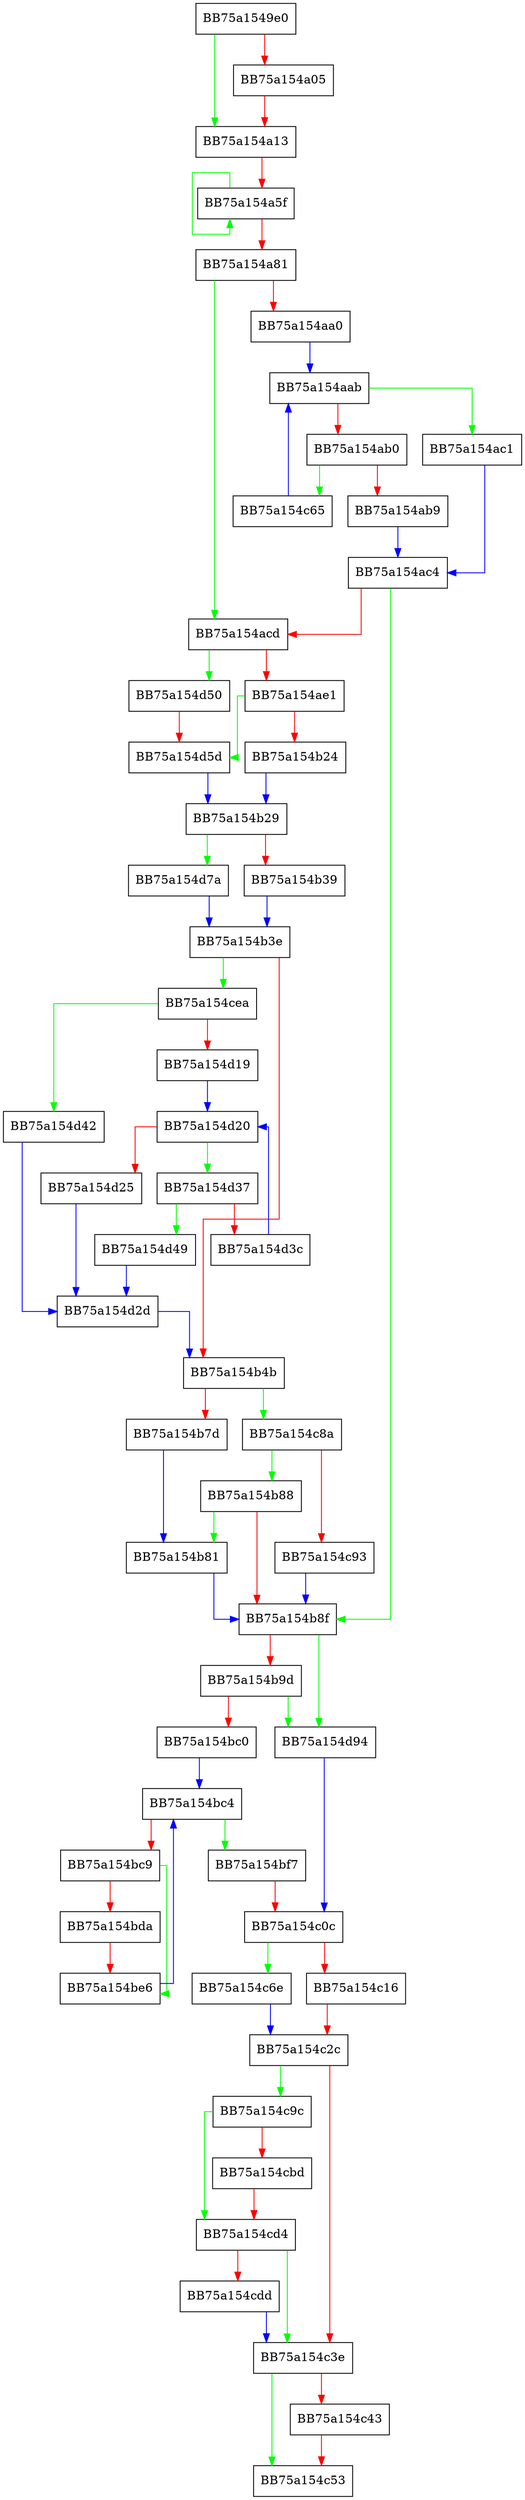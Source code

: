 digraph AddDetectionNotification {
  node [shape="box"];
  graph [splines=ortho];
  BB75a1549e0 -> BB75a154a13 [color="green"];
  BB75a1549e0 -> BB75a154a05 [color="red"];
  BB75a154a05 -> BB75a154a13 [color="red"];
  BB75a154a13 -> BB75a154a5f [color="red"];
  BB75a154a5f -> BB75a154a5f [color="green"];
  BB75a154a5f -> BB75a154a81 [color="red"];
  BB75a154a81 -> BB75a154acd [color="green"];
  BB75a154a81 -> BB75a154aa0 [color="red"];
  BB75a154aa0 -> BB75a154aab [color="blue"];
  BB75a154aab -> BB75a154ac1 [color="green"];
  BB75a154aab -> BB75a154ab0 [color="red"];
  BB75a154ab0 -> BB75a154c65 [color="green"];
  BB75a154ab0 -> BB75a154ab9 [color="red"];
  BB75a154ab9 -> BB75a154ac4 [color="blue"];
  BB75a154ac1 -> BB75a154ac4 [color="blue"];
  BB75a154ac4 -> BB75a154b8f [color="green"];
  BB75a154ac4 -> BB75a154acd [color="red"];
  BB75a154acd -> BB75a154d50 [color="green"];
  BB75a154acd -> BB75a154ae1 [color="red"];
  BB75a154ae1 -> BB75a154d5d [color="green"];
  BB75a154ae1 -> BB75a154b24 [color="red"];
  BB75a154b24 -> BB75a154b29 [color="blue"];
  BB75a154b29 -> BB75a154d7a [color="green"];
  BB75a154b29 -> BB75a154b39 [color="red"];
  BB75a154b39 -> BB75a154b3e [color="blue"];
  BB75a154b3e -> BB75a154cea [color="green"];
  BB75a154b3e -> BB75a154b4b [color="red"];
  BB75a154b4b -> BB75a154c8a [color="green"];
  BB75a154b4b -> BB75a154b7d [color="red"];
  BB75a154b7d -> BB75a154b81 [color="blue"];
  BB75a154b81 -> BB75a154b8f [color="blue"];
  BB75a154b88 -> BB75a154b81 [color="green"];
  BB75a154b88 -> BB75a154b8f [color="red"];
  BB75a154b8f -> BB75a154d94 [color="green"];
  BB75a154b8f -> BB75a154b9d [color="red"];
  BB75a154b9d -> BB75a154d94 [color="green"];
  BB75a154b9d -> BB75a154bc0 [color="red"];
  BB75a154bc0 -> BB75a154bc4 [color="blue"];
  BB75a154bc4 -> BB75a154bf7 [color="green"];
  BB75a154bc4 -> BB75a154bc9 [color="red"];
  BB75a154bc9 -> BB75a154be6 [color="green"];
  BB75a154bc9 -> BB75a154bda [color="red"];
  BB75a154bda -> BB75a154be6 [color="red"];
  BB75a154be6 -> BB75a154bc4 [color="blue"];
  BB75a154bf7 -> BB75a154c0c [color="red"];
  BB75a154c0c -> BB75a154c6e [color="green"];
  BB75a154c0c -> BB75a154c16 [color="red"];
  BB75a154c16 -> BB75a154c2c [color="red"];
  BB75a154c2c -> BB75a154c9c [color="green"];
  BB75a154c2c -> BB75a154c3e [color="red"];
  BB75a154c3e -> BB75a154c53 [color="green"];
  BB75a154c3e -> BB75a154c43 [color="red"];
  BB75a154c43 -> BB75a154c53 [color="red"];
  BB75a154c65 -> BB75a154aab [color="blue"];
  BB75a154c6e -> BB75a154c2c [color="blue"];
  BB75a154c8a -> BB75a154b88 [color="green"];
  BB75a154c8a -> BB75a154c93 [color="red"];
  BB75a154c93 -> BB75a154b8f [color="blue"];
  BB75a154c9c -> BB75a154cd4 [color="green"];
  BB75a154c9c -> BB75a154cbd [color="red"];
  BB75a154cbd -> BB75a154cd4 [color="red"];
  BB75a154cd4 -> BB75a154c3e [color="green"];
  BB75a154cd4 -> BB75a154cdd [color="red"];
  BB75a154cdd -> BB75a154c3e [color="blue"];
  BB75a154cea -> BB75a154d42 [color="green"];
  BB75a154cea -> BB75a154d19 [color="red"];
  BB75a154d19 -> BB75a154d20 [color="blue"];
  BB75a154d20 -> BB75a154d37 [color="green"];
  BB75a154d20 -> BB75a154d25 [color="red"];
  BB75a154d25 -> BB75a154d2d [color="blue"];
  BB75a154d2d -> BB75a154b4b [color="blue"];
  BB75a154d37 -> BB75a154d49 [color="green"];
  BB75a154d37 -> BB75a154d3c [color="red"];
  BB75a154d3c -> BB75a154d20 [color="blue"];
  BB75a154d42 -> BB75a154d2d [color="blue"];
  BB75a154d49 -> BB75a154d2d [color="blue"];
  BB75a154d50 -> BB75a154d5d [color="red"];
  BB75a154d5d -> BB75a154b29 [color="blue"];
  BB75a154d7a -> BB75a154b3e [color="blue"];
  BB75a154d94 -> BB75a154c0c [color="blue"];
}